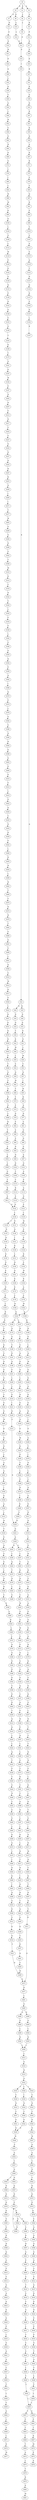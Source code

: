 strict digraph  {
	S0 -> S1 [ label = E ];
	S0 -> S2 [ label = A ];
	S0 -> S3 [ label = K ];
	S1 -> S4 [ label = L ];
	S2 -> S5 [ label = S ];
	S3 -> S6 [ label = E ];
	S3 -> S7 [ label = A ];
	S4 -> S8 [ label = L ];
	S5 -> S9 [ label = R ];
	S6 -> S10 [ label = L ];
	S7 -> S11 [ label = N ];
	S8 -> S12 [ label = D ];
	S9 -> S13 [ label = P ];
	S10 -> S14 [ label = L ];
	S11 -> S15 [ label = G ];
	S12 -> S16 [ label = D ];
	S13 -> S17 [ label = E ];
	S14 -> S12 [ label = D ];
	S15 -> S18 [ label = E ];
	S16 -> S19 [ label = I ];
	S17 -> S20 [ label = E ];
	S18 -> S21 [ label = W ];
	S19 -> S22 [ label = R ];
	S20 -> S23 [ label = E ];
	S21 -> S24 [ label = D ];
	S22 -> S25 [ label = R ];
	S22 -> S26 [ label = K ];
	S23 -> S27 [ label = R ];
	S24 -> S28 [ label = Q ];
	S25 -> S29 [ label = N ];
	S26 -> S30 [ label = N ];
	S27 -> S31 [ label = P ];
	S28 -> S32 [ label = L ];
	S29 -> S33 [ label = Q ];
	S30 -> S34 [ label = Q ];
	S31 -> S35 [ label = K ];
	S32 -> S36 [ label = Q ];
	S33 -> S37 [ label = N ];
	S34 -> S38 [ label = T ];
	S35 -> S39 [ label = G ];
	S36 -> S40 [ label = V ];
	S37 -> S41 [ label = E ];
	S38 -> S42 [ label = E ];
	S39 -> S43 [ label = D ];
	S40 -> S44 [ label = A ];
	S41 -> S45 [ label = L ];
	S42 -> S46 [ label = M ];
	S43 -> S47 [ label = R ];
	S44 -> S48 [ label = L ];
	S45 -> S49 [ label = M ];
	S46 -> S50 [ label = L ];
	S47 -> S51 [ label = R ];
	S48 -> S52 [ label = H ];
	S49 -> S53 [ label = V ];
	S50 -> S54 [ label = S ];
	S51 -> S55 [ label = R ];
	S52 -> S56 [ label = S ];
	S53 -> S57 [ label = Q ];
	S54 -> S58 [ label = Q ];
	S55 -> S59 [ label = Q ];
	S56 -> S60 [ label = G ];
	S57 -> S61 [ label = I ];
	S58 -> S62 [ label = M ];
	S59 -> S63 [ label = A ];
	S60 -> S64 [ label = H ];
	S61 -> S65 [ label = H ];
	S62 -> S66 [ label = T ];
	S63 -> S67 [ label = R ];
	S64 -> S68 [ label = D ];
	S65 -> S69 [ label = R ];
	S66 -> S70 [ label = Y ];
	S67 -> S71 [ label = R ];
	S68 -> S72 [ label = G ];
	S69 -> S73 [ label = A ];
	S70 -> S74 [ label = F ];
	S71 -> S75 [ label = H ];
	S72 -> S76 [ label = L ];
	S73 -> S77 [ label = D ];
	S74 -> S78 [ label = D ];
	S75 -> S79 [ label = S ];
	S76 -> S80 [ label = I ];
	S77 -> S81 [ label = S ];
	S78 -> S82 [ label = F ];
	S79 -> S83 [ label = V ];
	S80 -> S84 [ label = L ];
	S81 -> S85 [ label = G ];
	S82 -> S86 [ label = S ];
	S83 -> S87 [ label = Q ];
	S84 -> S88 [ label = H ];
	S85 -> S89 [ label = N ];
	S86 -> S90 [ label = S ];
	S87 -> S91 [ label = R ];
	S88 -> S92 [ label = M ];
	S89 -> S93 [ label = G ];
	S90 -> S94 [ label = N ];
	S91 -> S95 [ label = P ];
	S92 -> S96 [ label = K ];
	S93 -> S97 [ label = A ];
	S94 -> S98 [ label = N ];
	S95 -> S99 [ label = L ];
	S96 -> S100 [ label = E ];
	S97 -> S101 [ label = G ];
	S98 -> S102 [ label = D ];
	S99 -> S103 [ label = T ];
	S100 -> S104 [ label = L ];
	S101 -> S105 [ label = A ];
	S102 -> S106 [ label = T ];
	S103 -> S107 [ label = S ];
	S104 -> S108 [ label = G ];
	S105 -> S109 [ label = E ];
	S106 -> S110 [ label = V ];
	S107 -> S111 [ label = A ];
	S108 -> S112 [ label = L ];
	S109 -> S113 [ label = A ];
	S110 -> S114 [ label = R ];
	S111 -> S115 [ label = S ];
	S112 -> S116 [ label = W ];
	S113 -> S117 [ label = G ];
	S114 -> S118 [ label = S ];
	S115 -> S119 [ label = A ];
	S116 -> S120 [ label = F ];
	S117 -> S121 [ label = P ];
	S118 -> S122 [ label = Q ];
	S119 -> S123 [ label = T ];
	S120 -> S124 [ label = E ];
	S121 -> S125 [ label = L ];
	S122 -> S126 [ label = L ];
	S123 -> S127 [ label = N ];
	S124 -> S128 [ label = G ];
	S125 -> S129 [ label = M ];
	S126 -> S130 [ label = I ];
	S126 -> S131 [ label = N ];
	S127 -> S132 [ label = Q ];
	S128 -> S133 [ label = Q ];
	S129 -> S134 [ label = E ];
	S130 -> S135 [ label = D ];
	S131 -> S136 [ label = Q ];
	S132 -> S137 [ label = K ];
	S133 -> S138 [ label = P ];
	S134 -> S139 [ label = E ];
	S135 -> S140 [ label = Q ];
	S136 -> S141 [ label = I ];
	S137 -> S142 [ label = S ];
	S138 -> S143 [ label = D ];
	S139 -> S144 [ label = L ];
	S140 -> S145 [ label = V ];
	S141 -> S146 [ label = R ];
	S142 -> S147 [ label = E ];
	S143 -> S148 [ label = G ];
	S144 -> S149 [ label = R ];
	S145 -> S150 [ label = K ];
	S146 -> S151 [ label = L ];
	S147 -> S152 [ label = L ];
	S148 -> S153 [ label = F ];
	S149 -> S154 [ label = S ];
	S150 -> S155 [ label = E ];
	S151 -> S156 [ label = H ];
	S152 -> S157 [ label = R ];
	S153 -> S158 [ label = G ];
	S154 -> S159 [ label = M ];
	S155 -> S160 [ label = E ];
	S156 -> S161 [ label = Q ];
	S157 -> S162 [ label = Q ];
	S158 -> S163 [ label = T ];
	S159 -> S164 [ label = R ];
	S160 -> S165 [ label = L ];
	S161 -> S166 [ label = K ];
	S162 -> S167 [ label = L ];
	S162 -> S168 [ label = Q ];
	S163 -> S169 [ label = K ];
	S164 -> S170 [ label = A ];
	S165 -> S171 [ label = N ];
	S166 -> S172 [ label = E ];
	S167 -> S173 [ label = R ];
	S168 -> S174 [ label = Q ];
	S169 -> S175 [ label = Y ];
	S170 -> S176 [ label = S ];
	S171 -> S177 [ label = E ];
	S172 -> S178 [ label = L ];
	S173 -> S179 [ label = L ];
	S174 -> S180 [ label = A ];
	S175 -> S181 [ label = A ];
	S176 -> S182 [ label = M ];
	S177 -> S183 [ label = L ];
	S178 -> S184 [ label = R ];
	S179 -> S185 [ label = S ];
	S180 -> S186 [ label = V ];
	S181 -> S187 [ label = E ];
	S182 -> S188 [ label = A ];
	S183 -> S189 [ label = R ];
	S184 -> S162 [ label = Q ];
	S185 -> S190 [ label = Q ];
	S186 -> S191 [ label = K ];
	S187 -> S192 [ label = W ];
	S188 -> S193 [ label = R ];
	S189 -> S194 [ label = E ];
	S190 -> S195 [ label = K ];
	S191 -> S196 [ label = Q ];
	S192 -> S197 [ label = P ];
	S193 -> S198 [ label = R ];
	S194 -> S199 [ label = S ];
	S195 -> S200 [ label = D ];
	S196 -> S201 [ label = F ];
	S197 -> S202 [ label = Q ];
	S198 -> S203 [ label = E ];
	S199 -> S204 [ label = A ];
	S200 -> S205 [ label = L ];
	S201 -> S206 [ label = L ];
	S202 -> S207 [ label = N ];
	S203 -> S208 [ label = L ];
	S204 -> S209 [ label = K ];
	S205 -> S210 [ label = K ];
	S206 -> S211 [ label = L ];
	S207 -> S212 [ label = F ];
	S208 -> S213 [ label = Q ];
	S209 -> S214 [ label = S ];
	S210 -> S215 [ label = D ];
	S211 -> S216 [ label = E ];
	S212 -> S217 [ label = D ];
	S213 -> S218 [ label = M ];
	S214 -> S219 [ label = R ];
	S215 -> S220 [ label = E ];
	S216 -> S221 [ label = I ];
	S217 -> S222 [ label = V ];
	S218 -> S223 [ label = E ];
	S219 -> S224 [ label = E ];
	S220 -> S225 [ label = Q ];
	S221 -> S226 [ label = R ];
	S222 -> S227 [ label = S ];
	S223 -> S228 [ label = E ];
	S224 -> S229 [ label = G ];
	S225 -> S230 [ label = Q ];
	S226 -> S231 [ label = S ];
	S227 -> S232 [ label = G ];
	S228 -> S233 [ label = A ];
	S229 -> S234 [ label = T ];
	S230 -> S235 [ label = E ];
	S231 -> S236 [ label = N ];
	S232 -> S237 [ label = D ];
	S233 -> S238 [ label = K ];
	S234 -> S239 [ label = V ];
	S235 -> S240 [ label = M ];
	S236 -> S241 [ label = Q ];
	S237 -> S242 [ label = Q ];
	S238 -> S243 [ label = E ];
	S239 -> S244 [ label = E ];
	S240 -> S245 [ label = K ];
	S241 -> S246 [ label = A ];
	S242 -> S247 [ label = R ];
	S243 -> S248 [ label = R ];
	S244 -> S249 [ label = E ];
	S245 -> S250 [ label = E ];
	S246 -> S251 [ label = A ];
	S246 -> S252 [ label = K ];
	S247 -> S253 [ label = R ];
	S248 -> S254 [ label = L ];
	S249 -> S255 [ label = M ];
	S250 -> S256 [ label = V ];
	S251 -> S257 [ label = L ];
	S252 -> S258 [ label = L ];
	S253 -> S259 [ label = Q ];
	S254 -> S260 [ label = E ];
	S255 -> S261 [ label = E ];
	S256 -> S262 [ label = L ];
	S257 -> S263 [ label = V ];
	S258 -> S264 [ label = Q ];
	S259 -> S265 [ label = I ];
	S260 -> S266 [ label = A ];
	S261 -> S267 [ label = E ];
	S262 -> S268 [ label = P ];
	S263 -> S269 [ label = K ];
	S264 -> S270 [ label = T ];
	S265 -> S271 [ label = I ];
	S266 -> S272 [ label = T ];
	S267 -> S273 [ label = K ];
	S268 -> S274 [ label = D ];
	S269 -> S275 [ label = Q ];
	S270 -> S276 [ label = Q ];
	S271 -> S277 [ label = T ];
	S272 -> S278 [ label = I ];
	S273 -> S279 [ label = L ];
	S274 -> S280 [ label = I ];
	S275 -> S281 [ label = L ];
	S276 -> S282 [ label = L ];
	S277 -> S283 [ label = W ];
	S278 -> S284 [ label = N ];
	S279 -> S285 [ label = A ];
	S280 -> S286 [ label = R ];
	S281 -> S287 [ label = C ];
	S282 -> S288 [ label = S ];
	S283 -> S289 [ label = G ];
	S284 -> S290 [ label = L ];
	S285 -> S291 [ label = A ];
	S286 -> S292 [ label = S ];
	S287 -> S293 [ label = W ];
	S289 -> S294 [ label = G ];
	S290 -> S295 [ label = L ];
	S291 -> S296 [ label = S ];
	S292 -> S236 [ label = N ];
	S293 -> S297 [ label = G ];
	S294 -> S298 [ label = D ];
	S295 -> S299 [ label = Q ];
	S296 -> S300 [ label = I ];
	S297 -> S301 [ label = G ];
	S298 -> S302 [ label = S ];
	S299 -> S303 [ label = G ];
	S300 -> S304 [ label = E ];
	S301 -> S305 [ label = W ];
	S302 -> S306 [ label = T ];
	S303 -> S307 [ label = E ];
	S304 -> S308 [ label = A ];
	S305 -> S309 [ label = S ];
	S306 -> S310 [ label = M ];
	S307 -> S311 [ label = R ];
	S308 -> S312 [ label = L ];
	S309 -> S313 [ label = P ];
	S310 -> S314 [ label = K ];
	S311 -> S315 [ label = D ];
	S312 -> S316 [ label = H ];
	S313 -> S317 [ label = D ];
	S314 -> S318 [ label = C ];
	S315 -> S319 [ label = E ];
	S316 -> S320 [ label = V ];
	S317 -> S321 [ label = S ];
	S318 -> S322 [ label = N ];
	S319 -> S323 [ label = L ];
	S320 -> S324 [ label = E ];
	S321 -> S325 [ label = G ];
	S322 -> S326 [ label = V ];
	S323 -> S327 [ label = E ];
	S324 -> S328 [ label = Q ];
	S325 -> S329 [ label = G ];
	S326 -> S330 [ label = L ];
	S327 -> S331 [ label = R ];
	S328 -> S332 [ label = S ];
	S329 -> S333 [ label = Q ];
	S330 -> S334 [ label = F ];
	S331 -> S335 [ label = A ];
	S332 -> S336 [ label = E ];
	S333 -> S337 [ label = C ];
	S334 -> S338 [ label = P ];
	S335 -> S339 [ label = R ];
	S336 -> S340 [ label = L ];
	S337 -> S341 [ label = A ];
	S338 -> S342 [ label = L ];
	S339 -> S343 [ label = S ];
	S340 -> S344 [ label = Q ];
	S341 -> S345 [ label = P ];
	S342 -> S346 [ label = S ];
	S343 -> S347 [ label = K ];
	S344 -> S348 [ label = R ];
	S345 -> S349 [ label = H ];
	S346 -> S350 [ label = G ];
	S347 -> S351 [ label = A ];
	S348 -> S352 [ label = V ];
	S349 -> S353 [ label = P ];
	S350 -> S354 [ label = Q ];
	S351 -> S355 [ label = A ];
	S352 -> S356 [ label = K ];
	S353 -> S357 [ label = Q ];
	S354 -> S358 [ label = P ];
	S355 -> S359 [ label = E ];
	S356 -> S360 [ label = S ];
	S357 -> S361 [ label = L ];
	S358 -> S362 [ label = Q ];
	S359 -> S363 [ label = G ];
	S360 -> S364 [ label = R ];
	S361 -> S365 [ label = L ];
	S362 -> S366 [ label = I ];
	S363 -> S367 [ label = E ];
	S364 -> S368 [ label = L ];
	S365 -> S369 [ label = S ];
	S366 -> S370 [ label = Q ];
	S367 -> S371 [ label = A ];
	S368 -> S372 [ label = L ];
	S369 -> S373 [ label = T ];
	S370 -> S374 [ label = F ];
	S371 -> S375 [ label = R ];
	S372 -> S376 [ label = D ];
	S373 -> S377 [ label = R ];
	S374 -> S378 [ label = L ];
	S375 -> S379 [ label = L ];
	S376 -> S380 [ label = G ];
	S377 -> S381 [ label = C ];
	S378 -> S382 [ label = G ];
	S379 -> S383 [ label = K ];
	S380 -> S384 [ label = E ];
	S381 -> S385 [ label = C ];
	S382 -> S386 [ label = S ];
	S383 -> S387 [ label = Q ];
	S384 -> S388 [ label = E ];
	S385 -> S389 [ label = A ];
	S386 -> S390 [ label = Q ];
	S387 -> S391 [ label = S ];
	S388 -> S392 [ label = K ];
	S389 -> S393 [ label = D ];
	S390 -> S394 [ label = R ];
	S391 -> S395 [ label = E ];
	S392 -> S396 [ label = V ];
	S393 -> S397 [ label = L ];
	S394 -> S398 [ label = E ];
	S395 -> S399 [ label = K ];
	S396 -> S400 [ label = E ];
	S397 -> S401 [ label = L ];
	S398 -> S402 [ label = G ];
	S399 -> S403 [ label = G ];
	S400 -> S404 [ label = K ];
	S401 -> S405 [ label = K ];
	S402 -> S406 [ label = E ];
	S403 -> S407 [ label = L ];
	S404 -> S408 [ label = T ];
	S405 -> S409 [ label = L ];
	S406 -> S410 [ label = E ];
	S407 -> S411 [ label = D ];
	S408 -> S412 [ label = Q ];
	S409 -> S413 [ label = R ];
	S410 -> S414 [ label = F ];
	S411 -> S415 [ label = T ];
	S412 -> S416 [ label = K ];
	S413 -> S417 [ label = T ];
	S414 -> S418 [ label = L ];
	S415 -> S419 [ label = V ];
	S416 -> S420 [ label = L ];
	S417 -> S421 [ label = N ];
	S418 -> S422 [ label = E ];
	S419 -> S423 [ label = T ];
	S420 -> S424 [ label = L ];
	S421 -> S425 [ label = I ];
	S422 -> S426 [ label = Q ];
	S423 -> S427 [ label = R ];
	S424 -> S428 [ label = Q ];
	S425 -> S429 [ label = D ];
	S426 -> S430 [ label = C ];
	S427 -> S431 [ label = N ];
	S428 -> S432 [ label = T ];
	S429 -> S433 [ label = R ];
	S430 -> S434 [ label = D ];
	S431 -> S435 [ label = F ];
	S432 -> S436 [ label = F ];
	S433 -> S437 [ label = T ];
	S434 -> S438 [ label = R ];
	S435 -> S439 [ label = L ];
	S436 -> S440 [ label = T ];
	S437 -> S441 [ label = Q ];
	S438 -> S442 [ label = P ];
	S439 -> S443 [ label = K ];
	S440 -> S444 [ label = S ];
	S441 -> S445 [ label = A ];
	S442 -> S446 [ label = L ];
	S443 -> S447 [ label = L ];
	S444 -> S448 [ label = N ];
	S445 -> S449 [ label = K ];
	S446 -> S450 [ label = R ];
	S447 -> S451 [ label = K ];
	S448 -> S452 [ label = Y ];
	S449 -> S453 [ label = T ];
	S450 -> S454 [ label = H ];
	S451 -> S455 [ label = T ];
	S452 -> S456 [ label = S ];
	S453 -> S457 [ label = K ];
	S454 -> S458 [ label = L ];
	S455 -> S459 [ label = S ];
	S456 -> S460 [ label = S ];
	S457 -> S461 [ label = D ];
	S458 -> S462 [ label = H ];
	S459 -> S463 [ label = I ];
	S460 -> S464 [ label = L ];
	S461 -> S465 [ label = V ];
	S462 -> S466 [ label = T ];
	S463 -> S467 [ label = D ];
	S464 -> S468 [ label = K ];
	S465 -> S469 [ label = H ];
	S466 -> S470 [ label = V ];
	S467 -> S471 [ label = R ];
	S468 -> S472 [ label = A ];
	S469 -> S473 [ label = E ];
	S470 -> S474 [ label = N ];
	S471 -> S475 [ label = M ];
	S472 -> S476 [ label = L ];
	S473 -> S477 [ label = K ];
	S474 -> S478 [ label = H ];
	S475 -> S479 [ label = Q ];
	S476 -> S480 [ label = I ];
	S477 -> S481 [ label = L ];
	S478 -> S482 [ label = T ];
	S479 -> S483 [ label = V ];
	S480 -> S484 [ label = D ];
	S481 -> S485 [ label = G ];
	S482 -> S486 [ label = S ];
	S483 -> S487 [ label = K ];
	S484 -> S488 [ label = K ];
	S485 -> S489 [ label = Q ];
	S485 -> S490 [ label = H ];
	S486 -> S491 [ label = G ];
	S487 -> S492 [ label = T ];
	S488 -> S493 [ label = I ];
	S489 -> S494 [ label = G ];
	S490 -> S495 [ label = G ];
	S491 -> S496 [ label = V ];
	S492 -> S497 [ label = R ];
	S493 -> S498 [ label = Q ];
	S494 -> S499 [ label = L ];
	S495 -> S500 [ label = L ];
	S496 -> S501 [ label = L ];
	S497 -> S502 [ label = D ];
	S498 -> S503 [ label = G ];
	S499 -> S504 [ label = Q ];
	S500 -> S505 [ label = Q ];
	S501 -> S506 [ label = Q ];
	S502 -> S507 [ label = V ];
	S503 -> S508 [ label = K ];
	S504 -> S509 [ label = L ];
	S505 -> S509 [ label = L ];
	S506 -> S510 [ label = S ];
	S507 -> S511 [ label = H ];
	S508 -> S512 [ label = S ];
	S509 -> S513 [ label = L ];
	S510 -> S514 [ label = M ];
	S511 -> S473 [ label = E ];
	S512 -> S515 [ label = K ];
	S513 -> S516 [ label = G ];
	S514 -> S517 [ label = K ];
	S515 -> S518 [ label = D ];
	S516 -> S519 [ label = H ];
	S517 -> S520 [ label = P ];
	S518 -> S521 [ label = V ];
	S519 -> S522 [ label = A ];
	S520 -> S523 [ label = L ];
	S521 -> S469 [ label = H ];
	S522 -> S524 [ label = I ];
	S522 -> S525 [ label = V ];
	S522 -> S526 [ label = L ];
	S523 -> S527 [ label = R ];
	S524 -> S528 [ label = V ];
	S525 -> S529 [ label = V ];
	S526 -> S530 [ label = I ];
	S527 -> S531 [ label = K ];
	S528 -> S532 [ label = N ];
	S529 -> S533 [ label = N ];
	S530 -> S534 [ label = N ];
	S531 -> S535 [ label = R ];
	S532 -> S536 [ label = V ];
	S533 -> S537 [ label = V ];
	S534 -> S538 [ label = V ];
	S535 -> S539 [ label = R ];
	S536 -> S540 [ label = D ];
	S537 -> S541 [ label = E ];
	S538 -> S542 [ label = E ];
	S539 -> S543 [ label = A ];
	S540 -> S544 [ label = D ];
	S541 -> S545 [ label = D ];
	S542 -> S545 [ label = D ];
	S543 -> S546 [ label = P ];
	S544 -> S547 [ label = W ];
	S545 -> S548 [ label = W ];
	S546 -> S549 [ label = T ];
	S547 -> S550 [ label = A ];
	S548 -> S551 [ label = S ];
	S549 -> S552 [ label = A ];
	S550 -> S553 [ label = A ];
	S551 -> S554 [ label = A ];
	S552 -> S555 [ label = V ];
	S553 -> S556 [ label = Y ];
	S554 -> S557 [ label = Y ];
	S555 -> S558 [ label = G ];
	S556 -> S559 [ label = Q ];
	S557 -> S560 [ label = Q ];
	S558 -> S561 [ label = R ];
	S559 -> S562 [ label = V ];
	S560 -> S563 [ label = D ];
	S560 -> S564 [ label = L ];
	S561 -> S565 [ label = G ];
	S562 -> S566 [ label = R ];
	S563 -> S567 [ label = Q ];
	S564 -> S568 [ label = N ];
	S565 -> S569 [ label = L ];
	S566 -> S570 [ label = K ];
	S567 -> S571 [ label = D ];
	S568 -> S572 [ label = K ];
	S569 -> S573 [ label = H ];
	S570 -> S574 [ label = E ];
	S571 -> S575 [ label = P ];
	S572 -> S576 [ label = D ];
	S573 -> S577 [ label = T ];
	S574 -> S578 [ label = K ];
	S575 -> S579 [ label = D ];
	S576 -> S580 [ label = K ];
	S577 -> S581 [ label = P ];
	S578 -> S582 [ label = S ];
	S579 -> S583 [ label = P ];
	S579 -> S584 [ label = Q ];
	S580 -> S585 [ label = G ];
	S581 -> S586 [ label = A ];
	S582 -> S587 [ label = A ];
	S583 -> S588 [ label = S ];
	S584 -> S589 [ label = D ];
	S585 -> S590 [ label = S ];
	S586 -> S591 [ label = L ];
	S587 -> S592 [ label = G ];
	S588 -> S593 [ label = R ];
	S589 -> S575 [ label = P ];
	S590 -> S594 [ label = R ];
	S591 -> S595 [ label = L ];
	S592 -> S596 [ label = G ];
	S593 -> S597 [ label = H ];
	S594 -> S598 [ label = H ];
	S595 -> S599 [ label = G ];
	S596 -> S600 [ label = A ];
	S597 -> S601 [ label = A ];
	S598 -> S602 [ label = Q ];
	S599 -> S603 [ label = V ];
	S600 -> S604 [ label = A ];
	S601 -> S605 [ label = P ];
	S602 -> S606 [ label = S ];
	S603 -> S607 [ label = R ];
	S604 -> S608 [ label = S ];
	S605 -> S609 [ label = F ];
	S606 -> S610 [ label = P ];
	S607 -> S611 [ label = S ];
	S608 -> S612 [ label = G ];
	S609 -> S613 [ label = A ];
	S610 -> S614 [ label = S ];
	S611 -> S122 [ label = Q ];
	S612 -> S615 [ label = G ];
	S613 -> S616 [ label = T ];
	S614 -> S617 [ label = G ];
	S615 -> S618 [ label = K ];
	S616 -> S619 [ label = S ];
	S617 -> S620 [ label = A ];
	S618 -> S621 [ label = K ];
	S619 -> S622 [ label = V ];
	S620 -> S623 [ label = A ];
	S621 -> S624 [ label = D ];
	S622 -> S625 [ label = G ];
	S623 -> S626 [ label = E ];
	S624 -> S627 [ label = F ];
	S625 -> S628 [ label = V ];
	S626 -> S629 [ label = E ];
	S627 -> S630 [ label = P ];
	S628 -> S631 [ label = L ];
	S629 -> S632 [ label = P ];
	S630 -> S633 [ label = F ];
	S631 -> S634 [ label = T ];
	S632 -> S635 [ label = L ];
	S633 -> S636 [ label = G ];
	S634 -> S637 [ label = S ];
	S635 -> S638 [ label = G ];
	S636 -> S639 [ label = T ];
	S637 -> S640 [ label = S ];
	S638 -> S641 [ label = A ];
	S639 -> S642 [ label = A ];
	S640 -> S643 [ label = L ];
	S641 -> S644 [ label = A ];
	S642 -> S645 [ label = V ];
	S643 -> S646 [ label = L ];
	S644 -> S647 [ label = C ];
	S645 -> S648 [ label = L ];
	S646 -> S649 [ label = V ];
	S647 -> S650 [ label = L ];
	S648 -> S651 [ label = V ];
	S649 -> S652 [ label = L ];
	S650 -> S653 [ label = V ];
	S651 -> S654 [ label = L ];
	S652 -> S655 [ label = L ];
	S653 -> S656 [ label = L ];
	S654 -> S655 [ label = L ];
	S655 -> S657 [ label = C ];
	S655 -> S658 [ label = Q ];
	S656 -> S659 [ label = V ];
	S657 -> S660 [ label = F ];
	S658 -> S661 [ label = P ];
	S659 -> S662 [ label = A ];
	S660 -> S663 [ label = T ];
	S661 -> S664 [ label = T ];
	S662 -> S665 [ label = L ];
	S663 -> S666 [ label = L ];
	S664 -> S667 [ label = K ];
	S665 -> S668 [ label = A ];
	S666 -> S669 [ label = T ];
	S667 -> S670 [ label = M ];
	S668 -> S671 [ label = L ];
	S669 -> S672 [ label = A ];
	S670 -> S673 [ label = E ];
	S671 -> S674 [ label = K ];
	S672 -> S675 [ label = L ];
	S673 -> S676 [ label = A ];
	S674 -> S677 [ label = M ];
	S675 -> S678 [ label = T ];
	S678 -> S679 [ label = R ];
	S679 -> S680 [ label = K ];
	S680 -> S681 [ label = M ];
}
